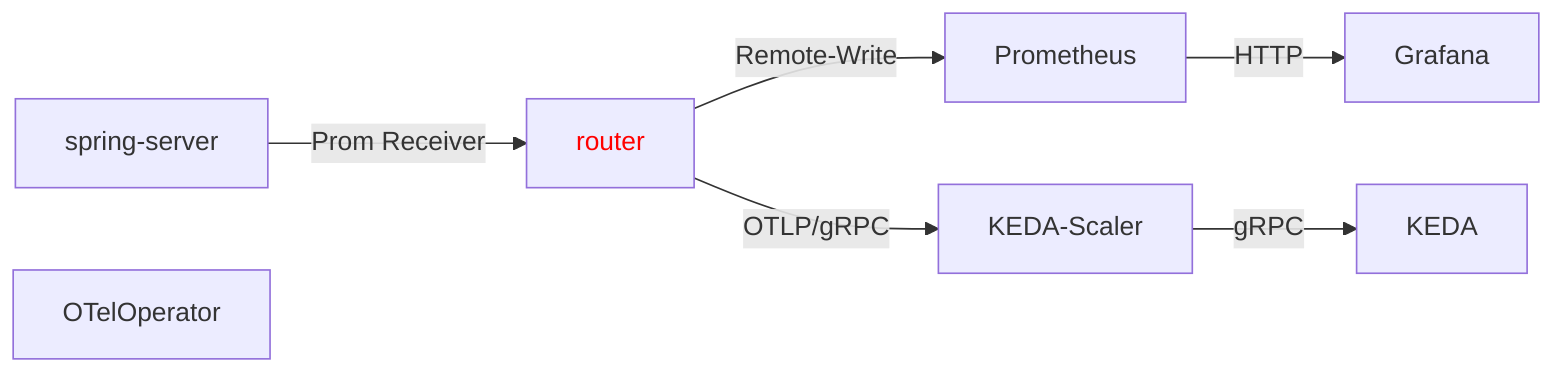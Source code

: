 %% mermaid-ascii -f springboot-pull-architecture-simple.mermaid -x 18 > springboot-pull-architecture.ascii
%% mmdc -i springboot-pull-architecture-simple.mermaid -o springboot-pull-architecture.svg

graph LR
classDef red color:#ff0000
spring-server -->|Prom Receiver| router:::red

router:::red -->|Remote-Write| Prometheus
router:::red -->|OTLP/gRPC| KEDA-Scaler
Prometheus -->|HTTP| Grafana
KEDA-Scaler -->|gRPC| KEDA

OTelOperator